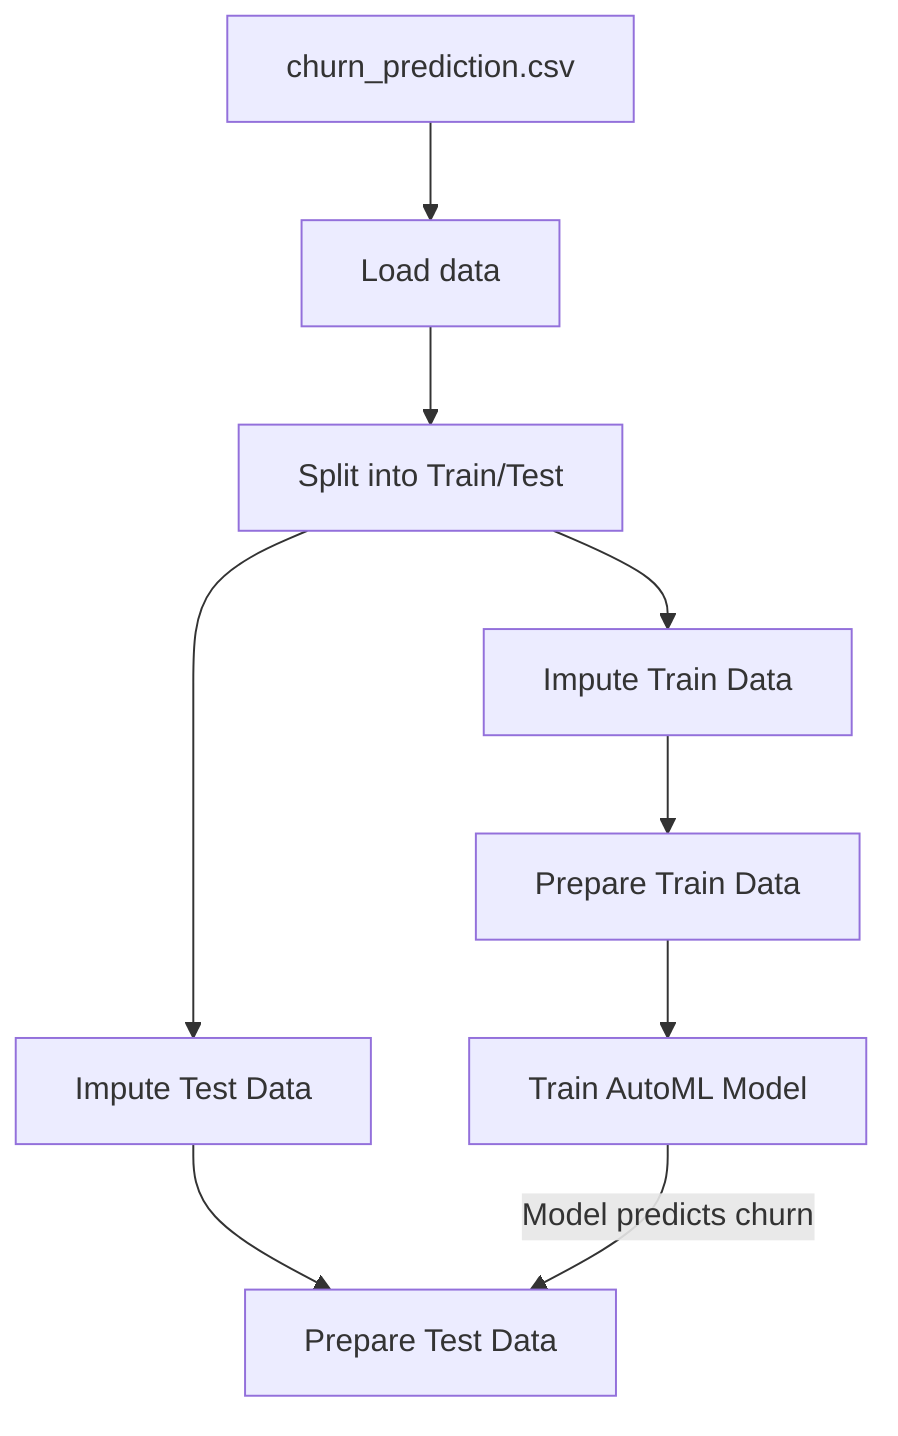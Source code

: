 %% Begin of the Mermaid.js diagram
graph TD;
  %% Data Source Node
  A["churn_prediction.csv"]
  %% Comment: Data source containing customer demographic, relationship, and transactional information

  %% Import Train Data Node
  B["Load data"]
  A --> B
  %% Comment: Load data from CSV to pandas dataframe

  %% Split Data Node
  C["Split into Train/Test"]
  B --> C
  %% Comment: Split data into training and testing sets

  %% Imputation Train Node
  D["Impute Train Data"]
  C --> D
  %% Comment: Apply LGBMImputer on training data

  %% Prepare Train Data
  E["Prepare Train Data"]
  D --> E
  %% Comment: Separate target variable 'churn' from training data

  %% ML Model Training Node
  F["Train AutoML Model"]
  E --> F
  %% Comment: Train AutoML model with 'roc_auc' as metric

  %% Imputation Test Node
  G["Impute Test Data"]
  C --> G
  %% Comment: Apply LGBMImputer on test data

  %% Prepare Test Data
  H["Prepare Test Data"]
  G --> H
  %% Comment: Separate target variable 'churn' from test data

  F -->|"Model predicts churn"| H
  %% ML Model Prediction Comment